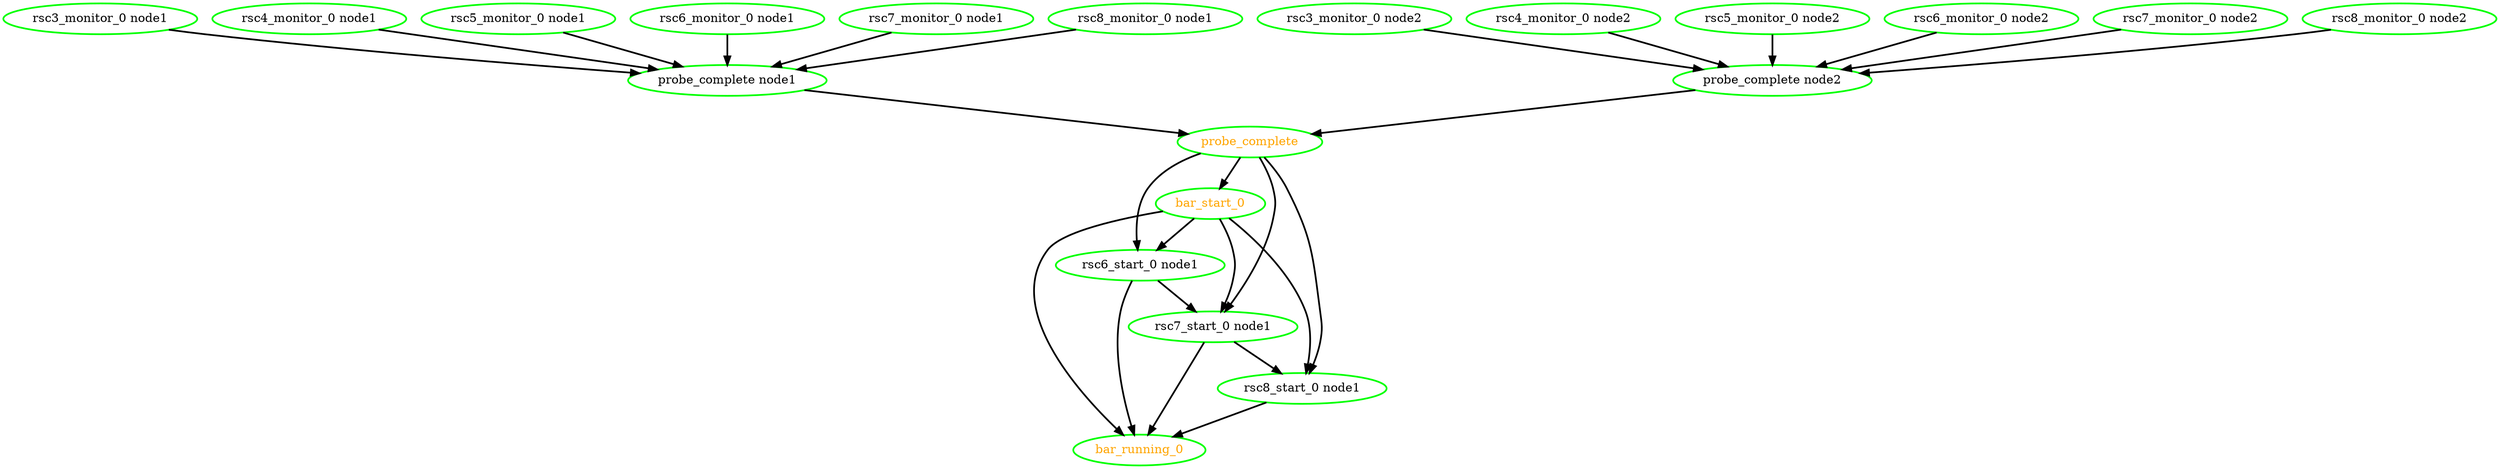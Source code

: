  digraph "g" {
"bar_running_0" [ style=bold color="green" fontcolor="orange"  ]
"bar_start_0" -> "bar_running_0" [ style = bold]
"bar_start_0" -> "rsc6_start_0 node1" [ style = bold]
"bar_start_0" -> "rsc7_start_0 node1" [ style = bold]
"bar_start_0" -> "rsc8_start_0 node1" [ style = bold]
"bar_start_0" [ style=bold color="green" fontcolor="orange"  ]
"probe_complete node1" -> "probe_complete" [ style = bold]
"probe_complete node1" [ style=bold color="green" fontcolor="black"  ]
"probe_complete node2" -> "probe_complete" [ style = bold]
"probe_complete node2" [ style=bold color="green" fontcolor="black"  ]
"probe_complete" -> "bar_start_0" [ style = bold]
"probe_complete" -> "rsc6_start_0 node1" [ style = bold]
"probe_complete" -> "rsc7_start_0 node1" [ style = bold]
"probe_complete" -> "rsc8_start_0 node1" [ style = bold]
"probe_complete" [ style=bold color="green" fontcolor="orange"  ]
"rsc3_monitor_0 node1" -> "probe_complete node1" [ style = bold]
"rsc3_monitor_0 node1" [ style=bold color="green" fontcolor="black"  ]
"rsc3_monitor_0 node2" -> "probe_complete node2" [ style = bold]
"rsc3_monitor_0 node2" [ style=bold color="green" fontcolor="black"  ]
"rsc4_monitor_0 node1" -> "probe_complete node1" [ style = bold]
"rsc4_monitor_0 node1" [ style=bold color="green" fontcolor="black"  ]
"rsc4_monitor_0 node2" -> "probe_complete node2" [ style = bold]
"rsc4_monitor_0 node2" [ style=bold color="green" fontcolor="black"  ]
"rsc5_monitor_0 node1" -> "probe_complete node1" [ style = bold]
"rsc5_monitor_0 node1" [ style=bold color="green" fontcolor="black"  ]
"rsc5_monitor_0 node2" -> "probe_complete node2" [ style = bold]
"rsc5_monitor_0 node2" [ style=bold color="green" fontcolor="black"  ]
"rsc6_monitor_0 node1" -> "probe_complete node1" [ style = bold]
"rsc6_monitor_0 node1" [ style=bold color="green" fontcolor="black"  ]
"rsc6_monitor_0 node2" -> "probe_complete node2" [ style = bold]
"rsc6_monitor_0 node2" [ style=bold color="green" fontcolor="black"  ]
"rsc6_start_0 node1" -> "bar_running_0" [ style = bold]
"rsc6_start_0 node1" -> "rsc7_start_0 node1" [ style = bold]
"rsc6_start_0 node1" [ style=bold color="green" fontcolor="black"  ]
"rsc7_monitor_0 node1" -> "probe_complete node1" [ style = bold]
"rsc7_monitor_0 node1" [ style=bold color="green" fontcolor="black"  ]
"rsc7_monitor_0 node2" -> "probe_complete node2" [ style = bold]
"rsc7_monitor_0 node2" [ style=bold color="green" fontcolor="black"  ]
"rsc7_start_0 node1" -> "bar_running_0" [ style = bold]
"rsc7_start_0 node1" -> "rsc8_start_0 node1" [ style = bold]
"rsc7_start_0 node1" [ style=bold color="green" fontcolor="black"  ]
"rsc8_monitor_0 node1" -> "probe_complete node1" [ style = bold]
"rsc8_monitor_0 node1" [ style=bold color="green" fontcolor="black"  ]
"rsc8_monitor_0 node2" -> "probe_complete node2" [ style = bold]
"rsc8_monitor_0 node2" [ style=bold color="green" fontcolor="black"  ]
"rsc8_start_0 node1" -> "bar_running_0" [ style = bold]
"rsc8_start_0 node1" [ style=bold color="green" fontcolor="black"  ]
}
